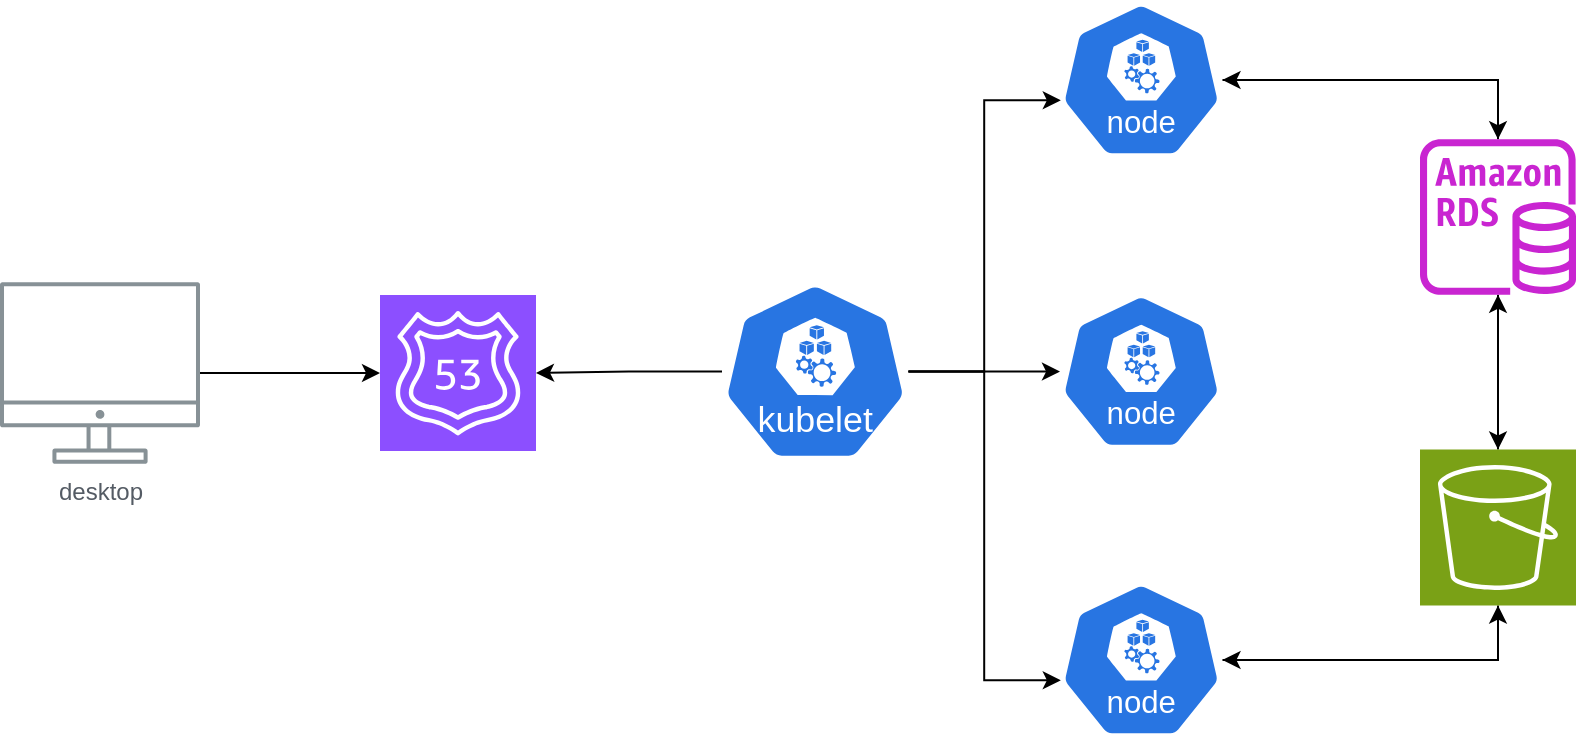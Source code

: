 <mxfile version="26.0.9">
  <diagram id="Ht1M8jgEwFfnCIfOTk4-" name="Page-1">
    <mxGraphModel dx="1468" dy="946" grid="1" gridSize="10" guides="1" tooltips="1" connect="1" arrows="1" fold="1" page="1" pageScale="1" pageWidth="1169" pageHeight="827" math="0" shadow="0">
      <root>
        <mxCell id="0" />
        <mxCell id="1" parent="0" />
        <mxCell id="fisajRVnOYwhML7NOyzB-4" value="desktop" style="sketch=0;outlineConnect=0;gradientColor=none;fontColor=#545B64;strokeColor=none;fillColor=#879196;dashed=0;verticalLabelPosition=bottom;verticalAlign=top;align=center;html=1;fontSize=12;fontStyle=0;aspect=fixed;shape=mxgraph.aws4.illustration_desktop;pointerEvents=1" vertex="1" parent="1">
          <mxGeometry x="130" y="240" width="100" height="91" as="geometry" />
        </mxCell>
        <mxCell id="fisajRVnOYwhML7NOyzB-6" value="" style="sketch=0;points=[[0,0,0],[0.25,0,0],[0.5,0,0],[0.75,0,0],[1,0,0],[0,1,0],[0.25,1,0],[0.5,1,0],[0.75,1,0],[1,1,0],[0,0.25,0],[0,0.5,0],[0,0.75,0],[1,0.25,0],[1,0.5,0],[1,0.75,0]];outlineConnect=0;fontColor=#232F3E;fillColor=#8C4FFF;strokeColor=#ffffff;dashed=0;verticalLabelPosition=bottom;verticalAlign=top;align=center;html=1;fontSize=12;fontStyle=0;aspect=fixed;shape=mxgraph.aws4.resourceIcon;resIcon=mxgraph.aws4.route_53;" vertex="1" parent="1">
          <mxGeometry x="320" y="246.5" width="78" height="78" as="geometry" />
        </mxCell>
        <mxCell id="fisajRVnOYwhML7NOyzB-8" style="edgeStyle=orthogonalEdgeStyle;rounded=0;orthogonalLoop=1;jettySize=auto;html=1;entryX=0;entryY=0.5;entryDx=0;entryDy=0;entryPerimeter=0;" edge="1" parent="1" source="fisajRVnOYwhML7NOyzB-4" target="fisajRVnOYwhML7NOyzB-6">
          <mxGeometry relative="1" as="geometry" />
        </mxCell>
        <mxCell id="fisajRVnOYwhML7NOyzB-10" style="edgeStyle=orthogonalEdgeStyle;rounded=0;orthogonalLoop=1;jettySize=auto;html=1;" edge="1" parent="1" source="fisajRVnOYwhML7NOyzB-9" target="fisajRVnOYwhML7NOyzB-6">
          <mxGeometry relative="1" as="geometry" />
        </mxCell>
        <mxCell id="fisajRVnOYwhML7NOyzB-18" style="edgeStyle=orthogonalEdgeStyle;rounded=0;orthogonalLoop=1;jettySize=auto;html=1;" edge="1" parent="1" source="fisajRVnOYwhML7NOyzB-9" target="fisajRVnOYwhML7NOyzB-15">
          <mxGeometry relative="1" as="geometry" />
        </mxCell>
        <mxCell id="fisajRVnOYwhML7NOyzB-9" value="" style="aspect=fixed;sketch=0;html=1;dashed=0;whitespace=wrap;verticalLabelPosition=bottom;verticalAlign=top;fillColor=#2875E2;strokeColor=#ffffff;points=[[0.005,0.63,0],[0.1,0.2,0],[0.9,0.2,0],[0.5,0,0],[0.995,0.63,0],[0.72,0.99,0],[0.5,1,0],[0.28,0.99,0]];shape=mxgraph.kubernetes.icon2;kubernetesLabel=1;prIcon=kubelet" vertex="1" parent="1">
          <mxGeometry x="491" y="240" width="93.23" height="89.5" as="geometry" />
        </mxCell>
        <mxCell id="fisajRVnOYwhML7NOyzB-13" value="" style="aspect=fixed;sketch=0;html=1;dashed=0;whitespace=wrap;verticalLabelPosition=bottom;verticalAlign=top;fillColor=#2875E2;strokeColor=#ffffff;points=[[0.005,0.63,0],[0.1,0.2,0],[0.9,0.2,0],[0.5,0,0],[0.995,0.63,0],[0.72,0.99,0],[0.5,1,0],[0.28,0.99,0]];shape=mxgraph.kubernetes.icon2;kubernetesLabel=1;prIcon=node" vertex="1" parent="1">
          <mxGeometry x="660" y="100" width="81.25" height="78" as="geometry" />
        </mxCell>
        <mxCell id="fisajRVnOYwhML7NOyzB-15" value="" style="aspect=fixed;sketch=0;html=1;dashed=0;whitespace=wrap;verticalLabelPosition=bottom;verticalAlign=top;fillColor=#2875E2;strokeColor=#ffffff;points=[[0.005,0.63,0],[0.1,0.2,0],[0.9,0.2,0],[0.5,0,0],[0.995,0.63,0],[0.72,0.99,0],[0.5,1,0],[0.28,0.99,0]];shape=mxgraph.kubernetes.icon2;kubernetesLabel=1;prIcon=node" vertex="1" parent="1">
          <mxGeometry x="660" y="245.75" width="81.25" height="78" as="geometry" />
        </mxCell>
        <mxCell id="fisajRVnOYwhML7NOyzB-16" value="" style="aspect=fixed;sketch=0;html=1;dashed=0;whitespace=wrap;verticalLabelPosition=bottom;verticalAlign=top;fillColor=#2875E2;strokeColor=#ffffff;points=[[0.005,0.63,0],[0.1,0.2,0],[0.9,0.2,0],[0.5,0,0],[0.995,0.63,0],[0.72,0.99,0],[0.5,1,0],[0.28,0.99,0]];shape=mxgraph.kubernetes.icon2;kubernetesLabel=1;prIcon=node" vertex="1" parent="1">
          <mxGeometry x="660" y="390" width="81.25" height="78" as="geometry" />
        </mxCell>
        <mxCell id="fisajRVnOYwhML7NOyzB-17" style="edgeStyle=orthogonalEdgeStyle;rounded=0;orthogonalLoop=1;jettySize=auto;html=1;entryX=0.005;entryY=0.63;entryDx=0;entryDy=0;entryPerimeter=0;" edge="1" parent="1" source="fisajRVnOYwhML7NOyzB-9" target="fisajRVnOYwhML7NOyzB-13">
          <mxGeometry relative="1" as="geometry" />
        </mxCell>
        <mxCell id="fisajRVnOYwhML7NOyzB-20" style="edgeStyle=orthogonalEdgeStyle;rounded=0;orthogonalLoop=1;jettySize=auto;html=1;entryX=0.005;entryY=0.63;entryDx=0;entryDy=0;entryPerimeter=0;" edge="1" parent="1" source="fisajRVnOYwhML7NOyzB-9" target="fisajRVnOYwhML7NOyzB-16">
          <mxGeometry relative="1" as="geometry" />
        </mxCell>
        <mxCell id="fisajRVnOYwhML7NOyzB-25" style="edgeStyle=orthogonalEdgeStyle;rounded=0;orthogonalLoop=1;jettySize=auto;html=1;" edge="1" parent="1" source="fisajRVnOYwhML7NOyzB-21" target="fisajRVnOYwhML7NOyzB-23">
          <mxGeometry relative="1" as="geometry" />
        </mxCell>
        <mxCell id="fisajRVnOYwhML7NOyzB-31" style="edgeStyle=orthogonalEdgeStyle;rounded=0;orthogonalLoop=1;jettySize=auto;html=1;" edge="1" parent="1" source="fisajRVnOYwhML7NOyzB-21" target="fisajRVnOYwhML7NOyzB-13">
          <mxGeometry relative="1" as="geometry">
            <Array as="points">
              <mxPoint x="879" y="139" />
            </Array>
          </mxGeometry>
        </mxCell>
        <mxCell id="fisajRVnOYwhML7NOyzB-21" value="" style="sketch=0;outlineConnect=0;fontColor=#232F3E;gradientColor=none;fillColor=#C925D1;strokeColor=none;dashed=0;verticalLabelPosition=bottom;verticalAlign=top;align=center;html=1;fontSize=12;fontStyle=0;aspect=fixed;pointerEvents=1;shape=mxgraph.aws4.rds_instance;" vertex="1" parent="1">
          <mxGeometry x="840" y="168.5" width="78" height="78" as="geometry" />
        </mxCell>
        <mxCell id="fisajRVnOYwhML7NOyzB-27" style="edgeStyle=orthogonalEdgeStyle;rounded=0;orthogonalLoop=1;jettySize=auto;html=1;exitX=0.5;exitY=1;exitDx=0;exitDy=0;exitPerimeter=0;" edge="1" parent="1" source="fisajRVnOYwhML7NOyzB-23" target="fisajRVnOYwhML7NOyzB-16">
          <mxGeometry relative="1" as="geometry" />
        </mxCell>
        <mxCell id="fisajRVnOYwhML7NOyzB-30" style="edgeStyle=orthogonalEdgeStyle;rounded=0;orthogonalLoop=1;jettySize=auto;html=1;" edge="1" parent="1" source="fisajRVnOYwhML7NOyzB-23" target="fisajRVnOYwhML7NOyzB-21">
          <mxGeometry relative="1" as="geometry" />
        </mxCell>
        <mxCell id="fisajRVnOYwhML7NOyzB-23" value="" style="sketch=0;points=[[0,0,0],[0.25,0,0],[0.5,0,0],[0.75,0,0],[1,0,0],[0,1,0],[0.25,1,0],[0.5,1,0],[0.75,1,0],[1,1,0],[0,0.25,0],[0,0.5,0],[0,0.75,0],[1,0.25,0],[1,0.5,0],[1,0.75,0]];outlineConnect=0;fontColor=#232F3E;fillColor=#7AA116;strokeColor=#ffffff;dashed=0;verticalLabelPosition=bottom;verticalAlign=top;align=center;html=1;fontSize=12;fontStyle=0;aspect=fixed;shape=mxgraph.aws4.resourceIcon;resIcon=mxgraph.aws4.s3;" vertex="1" parent="1">
          <mxGeometry x="840" y="323.75" width="78" height="78" as="geometry" />
        </mxCell>
        <mxCell id="fisajRVnOYwhML7NOyzB-24" style="edgeStyle=orthogonalEdgeStyle;rounded=0;orthogonalLoop=1;jettySize=auto;html=1;" edge="1" parent="1" source="fisajRVnOYwhML7NOyzB-13" target="fisajRVnOYwhML7NOyzB-21">
          <mxGeometry relative="1" as="geometry">
            <Array as="points">
              <mxPoint x="879" y="139" />
            </Array>
          </mxGeometry>
        </mxCell>
        <mxCell id="fisajRVnOYwhML7NOyzB-32" style="edgeStyle=orthogonalEdgeStyle;rounded=0;orthogonalLoop=1;jettySize=auto;html=1;entryX=0.5;entryY=1;entryDx=0;entryDy=0;entryPerimeter=0;" edge="1" parent="1" source="fisajRVnOYwhML7NOyzB-16" target="fisajRVnOYwhML7NOyzB-23">
          <mxGeometry relative="1" as="geometry" />
        </mxCell>
      </root>
    </mxGraphModel>
  </diagram>
</mxfile>
